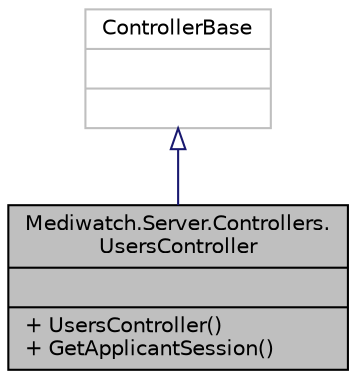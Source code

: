 digraph "Mediwatch.Server.Controllers.UsersController"
{
 // INTERACTIVE_SVG=YES
 // LATEX_PDF_SIZE
  edge [fontname="Helvetica",fontsize="10",labelfontname="Helvetica",labelfontsize="10"];
  node [fontname="Helvetica",fontsize="10",shape=record];
  Node1 [label="{Mediwatch.Server.Controllers.\lUsersController\n||+ UsersController()\l+ GetApplicantSession()\l}",height=0.2,width=0.4,color="black", fillcolor="grey75", style="filled", fontcolor="black",tooltip=" "];
  Node2 -> Node1 [dir="back",color="midnightblue",fontsize="10",style="solid",arrowtail="onormal",fontname="Helvetica"];
  Node2 [label="{ControllerBase\n||}",height=0.2,width=0.4,color="grey75", fillcolor="white", style="filled",tooltip=" "];
}
